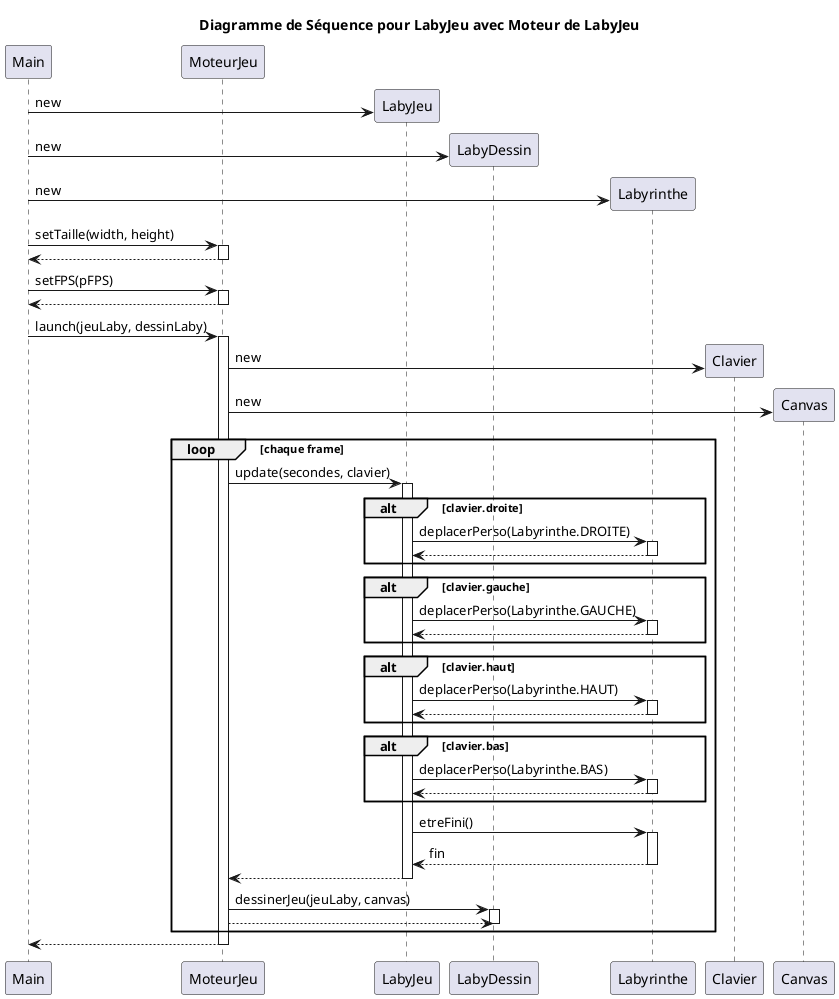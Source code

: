 @startuml
title Diagramme de Séquence pour LabyJeu avec Moteur de LabyJeu


participant Main
participant MoteurJeu

create LabyJeu
Main -> LabyJeu: new

create LabyDessin
Main -> LabyDessin: new

create Labyrinthe
Main -> Labyrinthe: new

Main -> MoteurJeu: setTaille(width, height)
activate MoteurJeu
Main <-- MoteurJeu
deactivate MoteurJeu

Main -> MoteurJeu: setFPS(pFPS)
activate MoteurJeu
Main <-- MoteurJeu
deactivate MoteurJeu

Main -> MoteurJeu: launch(jeuLaby, dessinLaby)
activate MoteurJeu
create Clavier
MoteurJeu -> Clavier: new

create Canvas
MoteurJeu -> Canvas: new

loop chaque frame
    MoteurJeu -> LabyJeu: update(secondes, clavier)
    activate LabyJeu

    alt clavier.droite
        LabyJeu -> Labyrinthe: deplacerPerso(Labyrinthe.DROITE)
        activate Labyrinthe
        LabyJeu <-- Labyrinthe
        deactivate Labyrinthe
    end

    alt clavier.gauche
        LabyJeu -> Labyrinthe: deplacerPerso(Labyrinthe.GAUCHE)
        activate Labyrinthe
        LabyJeu <-- Labyrinthe
        deactivate Labyrinthe
    end

    alt clavier.haut
        LabyJeu -> Labyrinthe: deplacerPerso(Labyrinthe.HAUT)
        activate Labyrinthe
        LabyJeu <-- Labyrinthe
        deactivate Labyrinthe
    end

    alt clavier.bas
        LabyJeu -> Labyrinthe: deplacerPerso(Labyrinthe.BAS)
        activate Labyrinthe
        LabyJeu <-- Labyrinthe
        deactivate Labyrinthe
    end

    LabyJeu -> Labyrinthe: etreFini()
    activate Labyrinthe
    LabyJeu <-- Labyrinthe : fin
    deactivate Labyrinthe
    MoteurJeu <-- LabyJeu
    deactivate LabyJeu

    MoteurJeu -> LabyDessin: dessinerJeu(jeuLaby, canvas)
    activate LabyDessin
    LabyDessin <-- MoteurJeu
    deactivate LabyDessin

end
Main <-- MoteurJeu
deactivate MoteurJeu

@enduml
